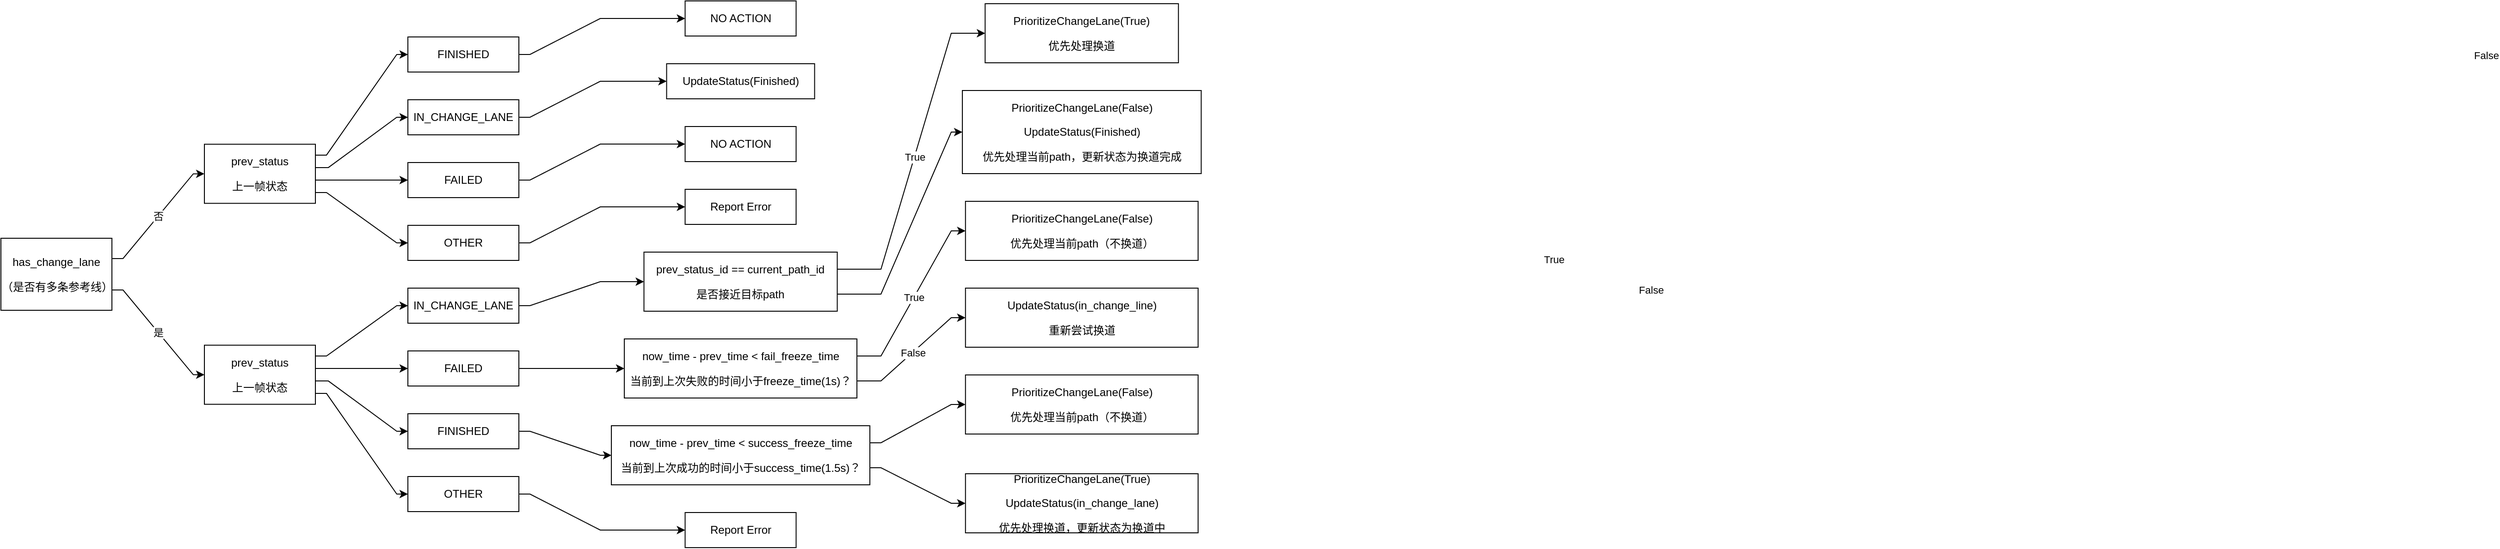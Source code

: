 <mxfile version="14.1.4" type="github">
  <diagram id="CunCGzvaNNiCj6hEN54D" name="Page-1">
    <mxGraphModel dx="774" dy="1148" grid="0" gridSize="10" guides="1" tooltips="1" connect="1" arrows="1" fold="1" page="1" pageScale="1" pageWidth="827" pageHeight="1169" background="none" math="0" shadow="0">
      <root>
        <mxCell id="0" />
        <mxCell id="1" parent="0" />
        <mxCell id="E-WgCWVg2FSw_FKLfw6c-4" value="否" style="edgeStyle=orthogonalEdgeStyle;rounded=0;orthogonalLoop=1;jettySize=auto;html=1;entryX=0;entryY=0.5;entryDx=0;entryDy=0;noEdgeStyle=1;orthogonal=1;" parent="1" source="E-WgCWVg2FSw_FKLfw6c-1" target="E-WgCWVg2FSw_FKLfw6c-2" edge="1">
          <mxGeometry relative="1" as="geometry">
            <Array as="points">
              <mxPoint x="132" y="578.0" />
              <mxPoint x="208" y="486.2" />
            </Array>
          </mxGeometry>
        </mxCell>
        <mxCell id="E-WgCWVg2FSw_FKLfw6c-5" value="是" style="edgeStyle=orthogonalEdgeStyle;rounded=0;orthogonalLoop=1;jettySize=auto;html=1;entryX=0;entryY=0.5;entryDx=0;entryDy=0;noEdgeStyle=1;orthogonal=1;" parent="1" source="E-WgCWVg2FSw_FKLfw6c-1" target="E-WgCWVg2FSw_FKLfw6c-3" edge="1">
          <mxGeometry relative="1" as="geometry">
            <Array as="points">
              <mxPoint x="132" y="612.0" />
              <mxPoint x="208" y="703.8" />
            </Array>
          </mxGeometry>
        </mxCell>
        <mxCell id="E-WgCWVg2FSw_FKLfw6c-1" value="&lt;p&gt;has_change_lane&lt;/p&gt;&lt;p&gt;（是否有多条参考线）&lt;/p&gt;" style="rounded=0;whiteSpace=wrap;html=1;" parent="1" vertex="1">
          <mxGeometry y="556.0" width="120" height="78" as="geometry" />
        </mxCell>
        <mxCell id="E-WgCWVg2FSw_FKLfw6c-10" style="edgeStyle=orthogonalEdgeStyle;rounded=0;orthogonalLoop=1;jettySize=auto;html=1;entryX=0;entryY=0.5;entryDx=0;entryDy=0;noEdgeStyle=1;orthogonal=1;" parent="1" source="E-WgCWVg2FSw_FKLfw6c-2" target="E-WgCWVg2FSw_FKLfw6c-6" edge="1">
          <mxGeometry relative="1" as="geometry">
            <Array as="points">
              <mxPoint x="352" y="465.95" />
              <mxPoint x="428" y="357.0" />
            </Array>
          </mxGeometry>
        </mxCell>
        <mxCell id="E-WgCWVg2FSw_FKLfw6c-13" style="edgeStyle=orthogonalEdgeStyle;rounded=0;orthogonalLoop=1;jettySize=auto;html=1;entryX=0;entryY=0.5;entryDx=0;entryDy=0;noEdgeStyle=1;orthogonal=1;" parent="1" source="E-WgCWVg2FSw_FKLfw6c-2" target="E-WgCWVg2FSw_FKLfw6c-7" edge="1">
          <mxGeometry relative="1" as="geometry">
            <Array as="points">
              <mxPoint x="354" y="479.45" />
              <mxPoint x="428" y="425.0" />
            </Array>
          </mxGeometry>
        </mxCell>
        <mxCell id="E-WgCWVg2FSw_FKLfw6c-14" style="edgeStyle=orthogonalEdgeStyle;rounded=0;orthogonalLoop=1;jettySize=auto;html=1;entryX=0;entryY=0.5;entryDx=0;entryDy=0;noEdgeStyle=1;orthogonal=1;" parent="1" source="E-WgCWVg2FSw_FKLfw6c-2" target="E-WgCWVg2FSw_FKLfw6c-8" edge="1">
          <mxGeometry relative="1" as="geometry">
            <Array as="points">
              <mxPoint x="354" y="492.95" />
              <mxPoint x="428" y="493.0" />
            </Array>
          </mxGeometry>
        </mxCell>
        <mxCell id="E-WgCWVg2FSw_FKLfw6c-15" style="edgeStyle=orthogonalEdgeStyle;rounded=0;orthogonalLoop=1;jettySize=auto;html=1;entryX=0;entryY=0.5;entryDx=0;entryDy=0;noEdgeStyle=1;orthogonal=1;" parent="1" source="E-WgCWVg2FSw_FKLfw6c-2" target="E-WgCWVg2FSw_FKLfw6c-9" edge="1">
          <mxGeometry relative="1" as="geometry">
            <Array as="points">
              <mxPoint x="352" y="506.45" />
              <mxPoint x="428" y="561.0" />
            </Array>
          </mxGeometry>
        </mxCell>
        <mxCell id="E-WgCWVg2FSw_FKLfw6c-2" value="&lt;p&gt;prev_status&lt;/p&gt;&lt;p&gt;上一帧状态&lt;/p&gt;" style="rounded=0;whiteSpace=wrap;html=1;" parent="1" vertex="1">
          <mxGeometry x="220" y="454.2" width="120" height="64" as="geometry" />
        </mxCell>
        <mxCell id="E-WgCWVg2FSw_FKLfw6c-35" style="edgeStyle=orthogonalEdgeStyle;rounded=0;orthogonalLoop=1;jettySize=auto;html=1;entryX=0;entryY=0.5;entryDx=0;entryDy=0;noEdgeStyle=1;orthogonal=1;" parent="1" source="E-WgCWVg2FSw_FKLfw6c-3" target="E-WgCWVg2FSw_FKLfw6c-24" edge="1">
          <mxGeometry relative="1" as="geometry">
            <Array as="points">
              <mxPoint x="352" y="683.55" />
              <mxPoint x="428" y="629.0" />
            </Array>
          </mxGeometry>
        </mxCell>
        <mxCell id="E-WgCWVg2FSw_FKLfw6c-36" style="edgeStyle=orthogonalEdgeStyle;rounded=0;orthogonalLoop=1;jettySize=auto;html=1;entryX=0;entryY=0.5;entryDx=0;entryDy=0;noEdgeStyle=1;orthogonal=1;" parent="1" source="E-WgCWVg2FSw_FKLfw6c-3" target="E-WgCWVg2FSw_FKLfw6c-26" edge="1">
          <mxGeometry relative="1" as="geometry">
            <Array as="points">
              <mxPoint x="354" y="697.05" />
              <mxPoint x="428" y="697.0" />
            </Array>
          </mxGeometry>
        </mxCell>
        <mxCell id="E-WgCWVg2FSw_FKLfw6c-38" style="edgeStyle=orthogonalEdgeStyle;rounded=0;orthogonalLoop=1;jettySize=auto;html=1;entryX=0;entryY=0.5;entryDx=0;entryDy=0;noEdgeStyle=1;orthogonal=1;" parent="1" source="E-WgCWVg2FSw_FKLfw6c-3" target="E-WgCWVg2FSw_FKLfw6c-28" edge="1">
          <mxGeometry relative="1" as="geometry">
            <Array as="points">
              <mxPoint x="354" y="710.55" />
              <mxPoint x="428" y="765.0" />
            </Array>
          </mxGeometry>
        </mxCell>
        <mxCell id="E-WgCWVg2FSw_FKLfw6c-39" style="edgeStyle=orthogonalEdgeStyle;rounded=0;orthogonalLoop=1;jettySize=auto;html=1;entryX=0;entryY=0.5;entryDx=0;entryDy=0;noEdgeStyle=1;orthogonal=1;" parent="1" source="E-WgCWVg2FSw_FKLfw6c-3" target="E-WgCWVg2FSw_FKLfw6c-30" edge="1">
          <mxGeometry relative="1" as="geometry">
            <Array as="points">
              <mxPoint x="352" y="724.05" />
              <mxPoint x="428" y="833.0" />
            </Array>
          </mxGeometry>
        </mxCell>
        <mxCell id="E-WgCWVg2FSw_FKLfw6c-3" value="&lt;p&gt;prev_status&lt;br&gt;&lt;/p&gt;&lt;p&gt;上一帧状态&lt;/p&gt;" style="rounded=0;whiteSpace=wrap;html=1;" parent="1" vertex="1">
          <mxGeometry x="220" y="671.8" width="120" height="64" as="geometry" />
        </mxCell>
        <mxCell id="E-WgCWVg2FSw_FKLfw6c-16" style="edgeStyle=orthogonalEdgeStyle;rounded=0;orthogonalLoop=1;jettySize=auto;html=1;entryX=0;entryY=0.5;entryDx=0;entryDy=0;noEdgeStyle=1;orthogonal=1;" parent="1" source="E-WgCWVg2FSw_FKLfw6c-6" target="E-WgCWVg2FSw_FKLfw6c-11" edge="1">
          <mxGeometry relative="1" as="geometry">
            <Array as="points">
              <mxPoint x="572" y="357.0" />
              <mxPoint x="648" y="318.0" />
            </Array>
          </mxGeometry>
        </mxCell>
        <mxCell id="E-WgCWVg2FSw_FKLfw6c-6" value="&lt;p&gt;FINISHED&lt;/p&gt;" style="rounded=0;whiteSpace=wrap;html=1;" parent="1" vertex="1">
          <mxGeometry x="440" y="338.0" width="120" height="38" as="geometry" />
        </mxCell>
        <mxCell id="E-WgCWVg2FSw_FKLfw6c-17" style="edgeStyle=orthogonalEdgeStyle;rounded=0;orthogonalLoop=1;jettySize=auto;html=1;entryX=0;entryY=0.5;entryDx=0;entryDy=0;noEdgeStyle=1;orthogonal=1;" parent="1" source="E-WgCWVg2FSw_FKLfw6c-7" target="E-WgCWVg2FSw_FKLfw6c-12" edge="1">
          <mxGeometry relative="1" as="geometry">
            <Array as="points">
              <mxPoint x="572" y="425.0" />
              <mxPoint x="648" y="386.0" />
            </Array>
          </mxGeometry>
        </mxCell>
        <mxCell id="E-WgCWVg2FSw_FKLfw6c-7" value="&lt;p&gt;IN_CHANGE_LANE&lt;/p&gt;" style="rounded=0;whiteSpace=wrap;html=1;" parent="1" vertex="1">
          <mxGeometry x="440" y="406.0" width="120" height="38" as="geometry" />
        </mxCell>
        <mxCell id="E-WgCWVg2FSw_FKLfw6c-19" style="edgeStyle=orthogonalEdgeStyle;rounded=0;orthogonalLoop=1;jettySize=auto;html=1;entryX=0;entryY=0.5;entryDx=0;entryDy=0;noEdgeStyle=1;orthogonal=1;" parent="1" source="E-WgCWVg2FSw_FKLfw6c-8" target="E-WgCWVg2FSw_FKLfw6c-18" edge="1">
          <mxGeometry relative="1" as="geometry">
            <mxPoint x="546" y="61.0" as="targetPoint" />
            <Array as="points">
              <mxPoint x="572" y="493.0" />
              <mxPoint x="648" y="454.0" />
            </Array>
          </mxGeometry>
        </mxCell>
        <mxCell id="E-WgCWVg2FSw_FKLfw6c-8" value="&lt;p&gt;FAILED&lt;/p&gt;" style="rounded=0;whiteSpace=wrap;html=1;" parent="1" vertex="1">
          <mxGeometry x="440" y="474.0" width="120" height="38" as="geometry" />
        </mxCell>
        <mxCell id="E-WgCWVg2FSw_FKLfw6c-21" style="edgeStyle=orthogonalEdgeStyle;rounded=0;orthogonalLoop=1;jettySize=auto;html=1;noEdgeStyle=1;orthogonal=1;" parent="1" source="E-WgCWVg2FSw_FKLfw6c-9" target="E-WgCWVg2FSw_FKLfw6c-20" edge="1">
          <mxGeometry relative="1" as="geometry">
            <Array as="points">
              <mxPoint x="572" y="561.0" />
              <mxPoint x="648" y="522.0" />
            </Array>
          </mxGeometry>
        </mxCell>
        <mxCell id="E-WgCWVg2FSw_FKLfw6c-9" value="&lt;p&gt;OTHER&lt;/p&gt;" style="rounded=0;whiteSpace=wrap;html=1;" parent="1" vertex="1">
          <mxGeometry x="440" y="542.0" width="120" height="38" as="geometry" />
        </mxCell>
        <mxCell id="E-WgCWVg2FSw_FKLfw6c-11" value="&lt;p&gt;NO ACTION&lt;/p&gt;" style="rounded=0;whiteSpace=wrap;html=1;" parent="1" vertex="1">
          <mxGeometry x="739.75" y="299.0" width="120" height="38" as="geometry" />
        </mxCell>
        <mxCell id="E-WgCWVg2FSw_FKLfw6c-12" value="&lt;p&gt;UpdateStatus(Finished)&lt;/p&gt;" style="rounded=0;whiteSpace=wrap;html=1;" parent="1" vertex="1">
          <mxGeometry x="719.75" y="367.0" width="160" height="38" as="geometry" />
        </mxCell>
        <mxCell id="E-WgCWVg2FSw_FKLfw6c-18" value="&lt;p&gt;NO ACTION&lt;/p&gt;" style="rounded=0;whiteSpace=wrap;html=1;" parent="1" vertex="1">
          <mxGeometry x="739.75" y="435.0" width="120" height="38" as="geometry" />
        </mxCell>
        <mxCell id="E-WgCWVg2FSw_FKLfw6c-20" value="&lt;p&gt;Report Error&lt;/p&gt;" style="rounded=0;whiteSpace=wrap;html=1;" parent="1" vertex="1">
          <mxGeometry x="739.75" y="503.0" width="120" height="38" as="geometry" />
        </mxCell>
        <mxCell id="E-WgCWVg2FSw_FKLfw6c-23" style="edgeStyle=orthogonalEdgeStyle;rounded=0;orthogonalLoop=1;jettySize=auto;html=1;entryX=0;entryY=0.5;entryDx=0;entryDy=0;noEdgeStyle=1;orthogonal=1;" parent="1" source="E-WgCWVg2FSw_FKLfw6c-24" target="E-WgCWVg2FSw_FKLfw6c-31" edge="1">
          <mxGeometry relative="1" as="geometry">
            <Array as="points">
              <mxPoint x="572" y="629.0" />
              <mxPoint x="648" y="603.0" />
            </Array>
          </mxGeometry>
        </mxCell>
        <mxCell id="E-WgCWVg2FSw_FKLfw6c-24" value="&lt;p&gt;IN_CHANGE_LANE&lt;br&gt;&lt;/p&gt;" style="rounded=0;whiteSpace=wrap;html=1;" parent="1" vertex="1">
          <mxGeometry x="440" y="610.0" width="120" height="38" as="geometry" />
        </mxCell>
        <mxCell id="E-WgCWVg2FSw_FKLfw6c-25" style="edgeStyle=orthogonalEdgeStyle;rounded=0;orthogonalLoop=1;jettySize=auto;html=1;entryX=0;entryY=0.5;entryDx=0;entryDy=0;noEdgeStyle=1;orthogonal=1;" parent="1" source="E-WgCWVg2FSw_FKLfw6c-26" target="E-WgCWVg2FSw_FKLfw6c-32" edge="1">
          <mxGeometry relative="1" as="geometry">
            <Array as="points">
              <mxPoint x="572" y="697.0" />
              <mxPoint x="648" y="697.0" />
            </Array>
          </mxGeometry>
        </mxCell>
        <mxCell id="E-WgCWVg2FSw_FKLfw6c-26" value="&lt;p&gt;FAILED&lt;br&gt;&lt;/p&gt;" style="rounded=0;whiteSpace=wrap;html=1;" parent="1" vertex="1">
          <mxGeometry x="440" y="678.0" width="120" height="38" as="geometry" />
        </mxCell>
        <mxCell id="E-WgCWVg2FSw_FKLfw6c-53" style="edgeStyle=orthogonalEdgeStyle;rounded=0;orthogonalLoop=1;jettySize=auto;html=1;entryX=0;entryY=0.5;entryDx=0;entryDy=0;noEdgeStyle=1;orthogonal=1;" parent="1" source="E-WgCWVg2FSw_FKLfw6c-28" target="E-WgCWVg2FSw_FKLfw6c-52" edge="1">
          <mxGeometry relative="1" as="geometry">
            <Array as="points">
              <mxPoint x="572" y="765.0" />
              <mxPoint x="648" y="791.0" />
            </Array>
          </mxGeometry>
        </mxCell>
        <mxCell id="E-WgCWVg2FSw_FKLfw6c-28" value="&lt;p&gt;FINISHED&lt;br&gt;&lt;/p&gt;" style="rounded=0;whiteSpace=wrap;html=1;" parent="1" vertex="1">
          <mxGeometry x="440" y="746.0" width="120" height="38" as="geometry" />
        </mxCell>
        <mxCell id="E-WgCWVg2FSw_FKLfw6c-29" style="edgeStyle=orthogonalEdgeStyle;rounded=0;orthogonalLoop=1;jettySize=auto;html=1;noEdgeStyle=1;orthogonal=1;" parent="1" source="E-WgCWVg2FSw_FKLfw6c-30" target="E-WgCWVg2FSw_FKLfw6c-34" edge="1">
          <mxGeometry relative="1" as="geometry">
            <Array as="points">
              <mxPoint x="572" y="833.0" />
              <mxPoint x="648" y="872.0" />
            </Array>
          </mxGeometry>
        </mxCell>
        <mxCell id="E-WgCWVg2FSw_FKLfw6c-30" value="&lt;p&gt;OTHER&lt;/p&gt;" style="rounded=0;whiteSpace=wrap;html=1;" parent="1" vertex="1">
          <mxGeometry x="440" y="814.0" width="120" height="38" as="geometry" />
        </mxCell>
        <mxCell id="E-WgCWVg2FSw_FKLfw6c-42" style="edgeStyle=orthogonalEdgeStyle;rounded=0;orthogonalLoop=1;jettySize=auto;html=1;entryX=0;entryY=0.5;entryDx=0;entryDy=0;noEdgeStyle=1;orthogonal=1;" parent="1" source="E-WgCWVg2FSw_FKLfw6c-31" target="E-WgCWVg2FSw_FKLfw6c-40" edge="1">
          <mxGeometry relative="1" as="geometry">
            <Array as="points">
              <mxPoint x="951.5" y="589.5" />
              <mxPoint x="1027.5" y="334.0" />
            </Array>
          </mxGeometry>
        </mxCell>
        <mxCell id="E-WgCWVg2FSw_FKLfw6c-44" value="True" style="edgeLabel;html=1;align=center;verticalAlign=middle;resizable=0;points=[];" parent="E-WgCWVg2FSw_FKLfw6c-42" vertex="1" connectable="0">
          <mxGeometry width="35" height="17" relative="1" as="geometry">
            <mxPoint x="-17" y="-8" as="offset" />
          </mxGeometry>
        </mxCell>
        <mxCell id="E-WgCWVg2FSw_FKLfw6c-43" style="edgeStyle=orthogonalEdgeStyle;rounded=0;orthogonalLoop=1;jettySize=auto;html=1;entryX=0;entryY=0.5;entryDx=0;entryDy=0;noEdgeStyle=1;orthogonal=1;" parent="1" source="E-WgCWVg2FSw_FKLfw6c-31" target="E-WgCWVg2FSw_FKLfw6c-41" edge="1">
          <mxGeometry relative="1" as="geometry">
            <Array as="points">
              <mxPoint x="951.5" y="616.5" />
              <mxPoint x="1027.5" y="441.0" />
            </Array>
          </mxGeometry>
        </mxCell>
        <mxCell id="E-WgCWVg2FSw_FKLfw6c-54" value="False" style="edgeLabel;html=1;align=center;verticalAlign=middle;resizable=0;points=[];" parent="E-WgCWVg2FSw_FKLfw6c-43" vertex="1" connectable="0">
          <mxGeometry x="14.155" y="83.655" relative="1" as="geometry">
            <mxPoint as="offset" />
          </mxGeometry>
        </mxCell>
        <mxCell id="E-WgCWVg2FSw_FKLfw6c-31" value="&lt;p&gt;prev_status_id == current_path_id&lt;/p&gt;&lt;p&gt;&lt;span&gt;是否接近目标path&lt;/span&gt;&lt;/p&gt;" style="rounded=0;whiteSpace=wrap;html=1;" parent="1" vertex="1">
          <mxGeometry x="695.25" y="571.0" width="209" height="64" as="geometry" />
        </mxCell>
        <mxCell id="E-WgCWVg2FSw_FKLfw6c-50" value="True" style="edgeStyle=orthogonalEdgeStyle;rounded=0;orthogonalLoop=1;jettySize=auto;html=1;entryX=0;entryY=0.5;entryDx=0;entryDy=0;noEdgeStyle=1;orthogonal=1;" parent="1" source="E-WgCWVg2FSw_FKLfw6c-32" target="E-WgCWVg2FSw_FKLfw6c-48" edge="1">
          <mxGeometry relative="1" as="geometry">
            <Array as="points">
              <mxPoint x="951.5" y="683.5" />
              <mxPoint x="1027.5" y="548.0" />
            </Array>
          </mxGeometry>
        </mxCell>
        <mxCell id="E-WgCWVg2FSw_FKLfw6c-51" value="False" style="edgeStyle=orthogonalEdgeStyle;rounded=0;orthogonalLoop=1;jettySize=auto;html=1;entryX=0;entryY=0.5;entryDx=0;entryDy=0;noEdgeStyle=1;orthogonal=1;" parent="1" source="E-WgCWVg2FSw_FKLfw6c-32" target="E-WgCWVg2FSw_FKLfw6c-49" edge="1">
          <mxGeometry relative="1" as="geometry">
            <Array as="points">
              <mxPoint x="951.5" y="710.5" />
              <mxPoint x="1027.5" y="642.0" />
            </Array>
          </mxGeometry>
        </mxCell>
        <mxCell id="E-WgCWVg2FSw_FKLfw6c-32" value="&lt;p&gt;now_time - prev_time &amp;lt; fail_freeze_time&lt;/p&gt;&lt;p&gt;当前到上次失败的时间小于freeze_time(1s)？&lt;/p&gt;" style="rounded=0;whiteSpace=wrap;html=1;" parent="1" vertex="1">
          <mxGeometry x="674" y="665.0" width="251.5" height="64" as="geometry" />
        </mxCell>
        <mxCell id="E-WgCWVg2FSw_FKLfw6c-34" value="&lt;p&gt;Report Error&lt;/p&gt;" style="rounded=0;whiteSpace=wrap;html=1;" parent="1" vertex="1">
          <mxGeometry x="739.75" y="853.0" width="120" height="38" as="geometry" />
        </mxCell>
        <mxCell id="E-WgCWVg2FSw_FKLfw6c-40" value="&lt;p&gt;PrioritizeChangeLane(True)&lt;br&gt;&lt;/p&gt;&lt;p&gt;优先处理换道&lt;/p&gt;" style="rounded=0;whiteSpace=wrap;html=1;" parent="1" vertex="1">
          <mxGeometry x="1064.125" y="302.0" width="209" height="64" as="geometry" />
        </mxCell>
        <mxCell id="E-WgCWVg2FSw_FKLfw6c-41" value="&lt;p&gt;PrioritizeChangeLane(False)&lt;br&gt;&lt;/p&gt;&lt;p&gt;UpdateStatus(Finished)&lt;br&gt;&lt;/p&gt;&lt;p&gt;优先处理当前path，更新状态为换道完成&lt;/p&gt;" style="rounded=0;whiteSpace=wrap;html=1;" parent="1" vertex="1">
          <mxGeometry x="1039.5" y="396.0" width="258.25" height="90" as="geometry" />
        </mxCell>
        <mxCell id="E-WgCWVg2FSw_FKLfw6c-48" value="&lt;p&gt;PrioritizeChangeLane(False)&lt;br&gt;&lt;/p&gt;&lt;p&gt;优先处理当前path（不换道）&lt;/p&gt;" style="rounded=0;whiteSpace=wrap;html=1;" parent="1" vertex="1">
          <mxGeometry x="1042.875" y="516.0" width="251.5" height="64" as="geometry" />
        </mxCell>
        <mxCell id="E-WgCWVg2FSw_FKLfw6c-49" value="&lt;p&gt;UpdateStatus(in_change_line)&lt;/p&gt;&lt;p&gt;重新尝试换道&lt;/p&gt;" style="rounded=0;whiteSpace=wrap;html=1;" parent="1" vertex="1">
          <mxGeometry x="1042.875" y="610.0" width="251.5" height="64" as="geometry" />
        </mxCell>
        <mxCell id="E-WgCWVg2FSw_FKLfw6c-56" style="edgeStyle=orthogonalEdgeStyle;rounded=0;orthogonalLoop=1;jettySize=auto;html=1;entryX=0;entryY=0.5;entryDx=0;entryDy=0;noEdgeStyle=1;orthogonal=1;" parent="1" source="E-WgCWVg2FSw_FKLfw6c-52" target="E-WgCWVg2FSw_FKLfw6c-55" edge="1">
          <mxGeometry relative="1" as="geometry">
            <Array as="points">
              <mxPoint x="951.5" y="777.5" />
              <mxPoint x="1027.5" y="736.0" />
            </Array>
          </mxGeometry>
        </mxCell>
        <mxCell id="E-WgCWVg2FSw_FKLfw6c-57" value="True" style="edgeLabel;html=1;align=center;verticalAlign=middle;resizable=0;points=[];" parent="E-WgCWVg2FSw_FKLfw6c-56" vertex="1" connectable="0">
          <mxGeometry x="12.155" y="157.655" relative="1" as="geometry">
            <mxPoint as="offset" />
          </mxGeometry>
        </mxCell>
        <mxCell id="E-WgCWVg2FSw_FKLfw6c-59" style="edgeStyle=orthogonalEdgeStyle;rounded=0;orthogonalLoop=1;jettySize=auto;html=1;entryX=0;entryY=0.5;entryDx=0;entryDy=0;noEdgeStyle=1;orthogonal=1;" parent="1" source="E-WgCWVg2FSw_FKLfw6c-52" target="E-WgCWVg2FSw_FKLfw6c-58" edge="1">
          <mxGeometry relative="1" as="geometry">
            <Array as="points">
              <mxPoint x="951.5" y="804.5" />
              <mxPoint x="1027.5" y="843.0" />
            </Array>
          </mxGeometry>
        </mxCell>
        <mxCell id="E-WgCWVg2FSw_FKLfw6c-60" value="False" style="edgeLabel;html=1;align=center;verticalAlign=middle;resizable=0;points=[];" parent="E-WgCWVg2FSw_FKLfw6c-59" vertex="1" connectable="0">
          <mxGeometry x="14.155" y="231.655" relative="1" as="geometry">
            <mxPoint as="offset" />
          </mxGeometry>
        </mxCell>
        <mxCell id="E-WgCWVg2FSw_FKLfw6c-52" value="&lt;p&gt;now_time - prev_time &amp;lt; success_freeze_time&lt;/p&gt;&lt;p&gt;当前到上次成功的时间小于success_time(1.5s)？&lt;br&gt;&lt;/p&gt;" style="rounded=0;whiteSpace=wrap;html=1;" parent="1" vertex="1">
          <mxGeometry x="660" y="759.0" width="279.5" height="64" as="geometry" />
        </mxCell>
        <mxCell id="E-WgCWVg2FSw_FKLfw6c-55" value="&lt;p&gt;PrioritizeChangeLane(False)&lt;br&gt;&lt;/p&gt;&lt;p&gt;优先处理当前path（不换道）&lt;/p&gt;" style="rounded=0;whiteSpace=wrap;html=1;" parent="1" vertex="1">
          <mxGeometry x="1042.875" y="704.0" width="251.5" height="64" as="geometry" />
        </mxCell>
        <mxCell id="E-WgCWVg2FSw_FKLfw6c-58" value="&lt;p&gt;PrioritizeChangeLane(True)&lt;br&gt;&lt;/p&gt;&lt;p&gt;UpdateStatus(in_change_lane)&lt;br&gt;&lt;/p&gt;&lt;p&gt;优先处理换道，更新状态为换道中&lt;/p&gt;" style="rounded=0;whiteSpace=wrap;html=1;" parent="1" vertex="1">
          <mxGeometry x="1042.875" y="811.0" width="251.5" height="64" as="geometry" />
        </mxCell>
      </root>
    </mxGraphModel>
  </diagram>
</mxfile>
